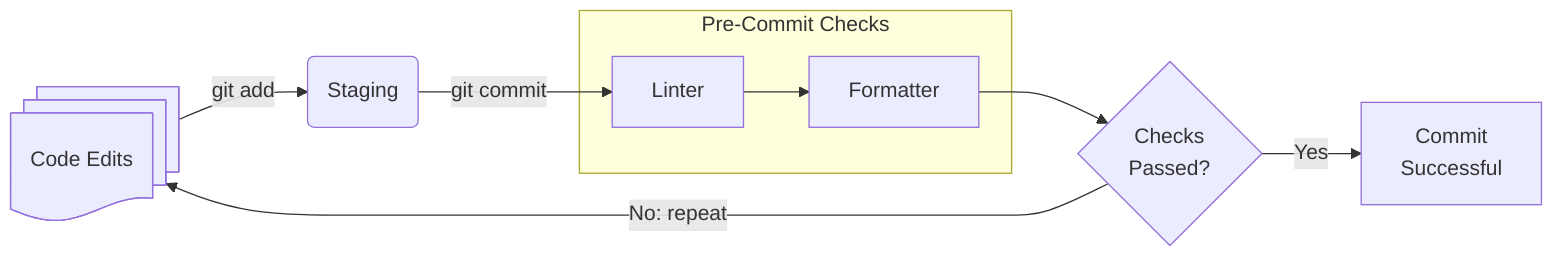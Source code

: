 %% Pre-Commit Checks
flowchart LR
    A@{ shape: docs, label: "Code Edits"} --> |git add| B(Staging)
    B --> |git commit| C[Linter]

    subgraph "Pre-Commit Checks"
        C[Linter] --> D[Formatter]
    end

    D --> E{Checks<br/>Passed?}
    E --> |No: repeat| A
    E --> |Yes| F[Commit<br/>Successful]